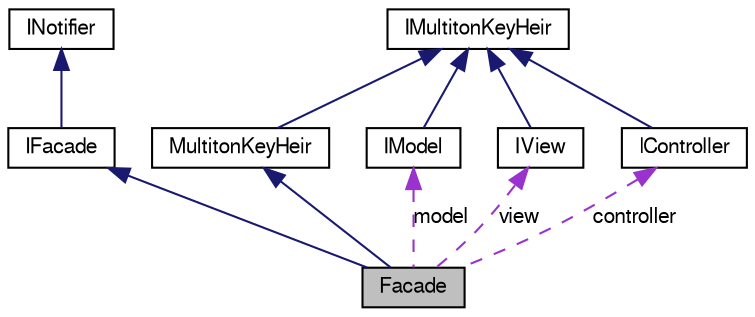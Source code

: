 digraph G
{
  edge [fontname="FreeSans",fontsize="10",labelfontname="FreeSans",labelfontsize="10"];
  node [fontname="FreeSans",fontsize="10",shape=record];
  Node1 [label="Facade",height=0.2,width=0.4,color="black", fillcolor="grey75", style="filled" fontcolor="black"];
  Node2 -> Node1 [dir=back,color="midnightblue",fontsize="10",style="solid",fontname="FreeSans"];
  Node2 [label="IFacade",height=0.2,width=0.4,color="black", fillcolor="white", style="filled",URL="$class_i_facade.html",tooltip="The interface definition for a PureMVC Facade."];
  Node3 -> Node2 [dir=back,color="midnightblue",fontsize="10",style="solid",fontname="FreeSans"];
  Node3 [label="INotifier",height=0.2,width=0.4,color="black", fillcolor="white", style="filled",URL="$class_i_notifier.html",tooltip="The interface definition for a PureMVC Notifier."];
  Node4 -> Node1 [dir=back,color="midnightblue",fontsize="10",style="solid",fontname="FreeSans"];
  Node4 [label="MultitonKeyHeir",height=0.2,width=0.4,color="black", fillcolor="white", style="filled",URL="$class_multiton_key_heir.html",tooltip="Multiton key holding class."];
  Node5 -> Node4 [dir=back,color="midnightblue",fontsize="10",style="solid",fontname="FreeSans"];
  Node5 [label="IMultitonKeyHeir",height=0.2,width=0.4,color="black", fillcolor="white", style="filled",URL="$class_i_multiton_key_heir.html",tooltip="Contains a multiton key."];
  Node6 -> Node1 [dir=back,color="darkorchid3",fontsize="10",style="dashed",label="model",fontname="FreeSans"];
  Node6 [label="IModel",height=0.2,width=0.4,color="black", fillcolor="white", style="filled",URL="$class_i_model.html",tooltip="The interface definition for a PureMVC Model."];
  Node5 -> Node6 [dir=back,color="midnightblue",fontsize="10",style="solid",fontname="FreeSans"];
  Node7 -> Node1 [dir=back,color="darkorchid3",fontsize="10",style="dashed",label="view",fontname="FreeSans"];
  Node7 [label="IView",height=0.2,width=0.4,color="black", fillcolor="white", style="filled",URL="$class_i_view.html",tooltip="The interface definition for a PureMVC View."];
  Node5 -> Node7 [dir=back,color="midnightblue",fontsize="10",style="solid",fontname="FreeSans"];
  Node8 -> Node1 [dir=back,color="darkorchid3",fontsize="10",style="dashed",label="controller",fontname="FreeSans"];
  Node8 [label="IController",height=0.2,width=0.4,color="black", fillcolor="white", style="filled",URL="$class_i_controller.html",tooltip="The interface definition for a PureMVC Controller."];
  Node5 -> Node8 [dir=back,color="midnightblue",fontsize="10",style="solid",fontname="FreeSans"];
}
